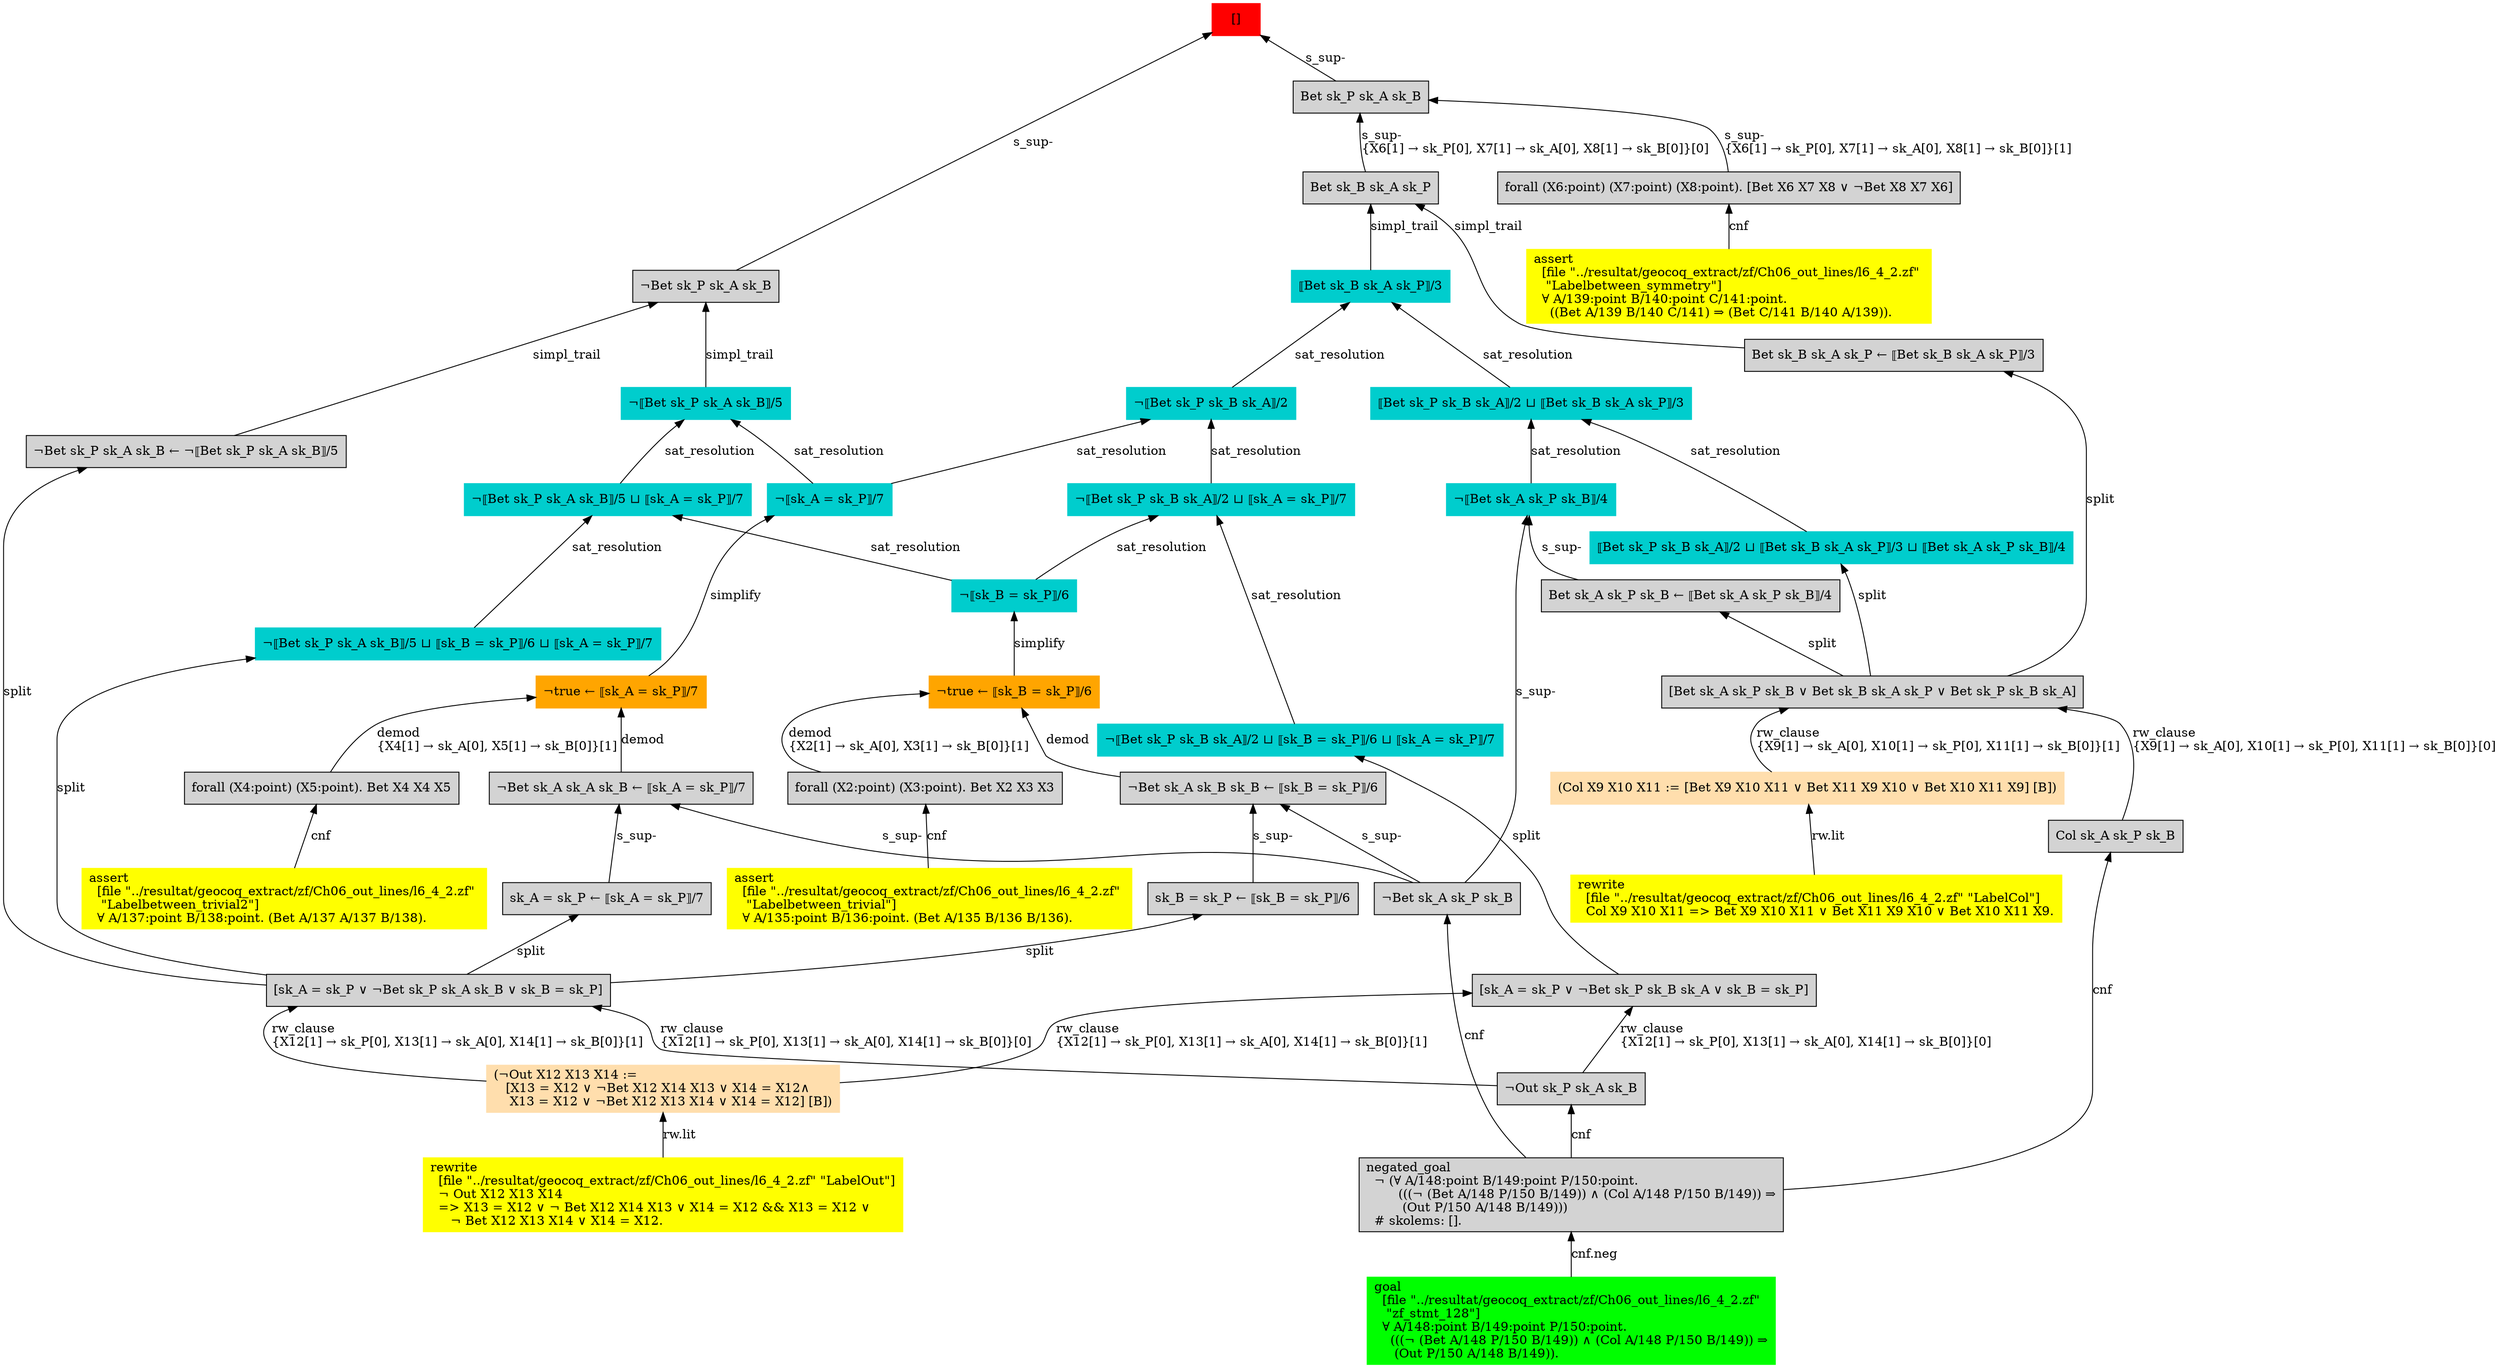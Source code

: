 digraph "unsat_graph" {
  vertex_0 [color=red, label="[]", shape=box, style=filled];
  vertex_0 -> vertex_1 [label="s_sup-\l", dir="back"];
  vertex_1 [shape=box, label="¬Bet sk_P sk_A sk_B\l", style=filled];
  vertex_1 -> vertex_2 [label="simpl_trail", dir="back"];
  vertex_2 [color=cyan3, shape=box, label="¬⟦Bet sk_P sk_A sk_B⟧/5\l", style=filled];
  vertex_2 -> vertex_3 [label="sat_resolution", dir="back"];
  vertex_3 [color=cyan3, shape=box, label="¬⟦sk_A = sk_P⟧/7\l", style=filled];
  vertex_3 -> vertex_4 [label="simplify", dir="back"];
  vertex_4 [color=orange, shape=box, label="¬true ← ⟦sk_A = sk_P⟧/7\l", style=filled];
  vertex_4 -> vertex_5 [label="demod\l\{X4[1] → sk_A[0], X5[1] → sk_B[0]\}[1]\l", dir="back"];
  vertex_5 [shape=box, label="forall (X4:point) (X5:point). Bet X4 X4 X5\l", style=filled];
  vertex_5 -> vertex_6 [label="cnf", dir="back"];
  vertex_6 [color=yellow, shape=box, label="assert\l  [file \"../resultat/geocoq_extract/zf/Ch06_out_lines/l6_4_2.zf\" \l   \"Labelbetween_trivial2\"]\l  ∀ A/137:point B/138:point. (Bet A/137 A/137 B/138).\l", style=filled];
  vertex_4 -> vertex_7 [label="demod", dir="back"];
  vertex_7 [shape=box, label="¬Bet sk_A sk_A sk_B ← ⟦sk_A = sk_P⟧/7\l", style=filled];
  vertex_7 -> vertex_8 [label="s_sup-\l", dir="back"];
  vertex_8 [shape=box, label="¬Bet sk_A sk_P sk_B\l", style=filled];
  vertex_8 -> vertex_9 [label="cnf", dir="back"];
  vertex_9 [shape=box, label="negated_goal\l  ¬ (∀ A/148:point B/149:point P/150:point.\l        (((¬ (Bet A/148 P/150 B/149)) ∧ (Col A/148 P/150 B/149)) ⇒\l         (Out P/150 A/148 B/149)))\l  # skolems: [].\l", style=filled];
  vertex_9 -> vertex_10 [label="cnf.neg", dir="back"];
  vertex_10 [color=green, shape=box, label="goal\l  [file \"../resultat/geocoq_extract/zf/Ch06_out_lines/l6_4_2.zf\" \l   \"zf_stmt_128\"]\l  ∀ A/148:point B/149:point P/150:point.\l    (((¬ (Bet A/148 P/150 B/149)) ∧ (Col A/148 P/150 B/149)) ⇒\l     (Out P/150 A/148 B/149)).\l", style=filled];
  vertex_7 -> vertex_11 [label="s_sup-\l", dir="back"];
  vertex_11 [shape=box, label="sk_A = sk_P ← ⟦sk_A = sk_P⟧/7\l", style=filled];
  vertex_11 -> vertex_12 [label="split", dir="back"];
  vertex_12 [shape=box, label="[sk_A = sk_P ∨ ¬Bet sk_P sk_A sk_B ∨ sk_B = sk_P]\l", style=filled];
  vertex_12 -> vertex_13 [label="rw_clause\l\{X12[1] → sk_P[0], X13[1] → sk_A[0], X14[1] → sk_B[0]\}[1]\l", dir="back"];
  vertex_13 [color=navajowhite, shape=box, label="(¬Out X12 X13 X14 :=\l   [X13 = X12 ∨ ¬Bet X12 X14 X13 ∨ X14 = X12∧\l    X13 = X12 ∨ ¬Bet X12 X13 X14 ∨ X14 = X12] [B])\l", style=filled];
  vertex_13 -> vertex_14 [label="rw.lit", dir="back"];
  vertex_14 [color=yellow, shape=box, label="rewrite\l  [file \"../resultat/geocoq_extract/zf/Ch06_out_lines/l6_4_2.zf\" \"LabelOut\"]\l  ¬ Out X12 X13 X14\l  =\> X13 = X12 ∨ ¬ Bet X12 X14 X13 ∨ X14 = X12 && X13 = X12 ∨ \l     ¬ Bet X12 X13 X14 ∨ X14 = X12.\l", style=filled];
  vertex_12 -> vertex_15 [label="rw_clause\l\{X12[1] → sk_P[0], X13[1] → sk_A[0], X14[1] → sk_B[0]\}[0]\l", dir="back"];
  vertex_15 [shape=box, label="¬Out sk_P sk_A sk_B\l", style=filled];
  vertex_15 -> vertex_9 [label="cnf", dir="back"];
  vertex_2 -> vertex_16 [label="sat_resolution", dir="back"];
  vertex_16 [color=cyan3, shape=box, label="¬⟦Bet sk_P sk_A sk_B⟧/5 ⊔ ⟦sk_A = sk_P⟧/7\l", style=filled];
  vertex_16 -> vertex_17 [label="sat_resolution", dir="back"];
  vertex_17 [color=cyan3, shape=box, label="¬⟦sk_B = sk_P⟧/6\l", style=filled];
  vertex_17 -> vertex_18 [label="simplify", dir="back"];
  vertex_18 [color=orange, shape=box, label="¬true ← ⟦sk_B = sk_P⟧/6\l", style=filled];
  vertex_18 -> vertex_19 [label="demod\l\{X2[1] → sk_A[0], X3[1] → sk_B[0]\}[1]\l", dir="back"];
  vertex_19 [shape=box, label="forall (X2:point) (X3:point). Bet X2 X3 X3\l", style=filled];
  vertex_19 -> vertex_20 [label="cnf", dir="back"];
  vertex_20 [color=yellow, shape=box, label="assert\l  [file \"../resultat/geocoq_extract/zf/Ch06_out_lines/l6_4_2.zf\" \l   \"Labelbetween_trivial\"]\l  ∀ A/135:point B/136:point. (Bet A/135 B/136 B/136).\l", style=filled];
  vertex_18 -> vertex_21 [label="demod", dir="back"];
  vertex_21 [shape=box, label="¬Bet sk_A sk_B sk_B ← ⟦sk_B = sk_P⟧/6\l", style=filled];
  vertex_21 -> vertex_8 [label="s_sup-\l", dir="back"];
  vertex_21 -> vertex_22 [label="s_sup-\l", dir="back"];
  vertex_22 [shape=box, label="sk_B = sk_P ← ⟦sk_B = sk_P⟧/6\l", style=filled];
  vertex_22 -> vertex_12 [label="split", dir="back"];
  vertex_16 -> vertex_23 [label="sat_resolution", dir="back"];
  vertex_23 [color=cyan3, shape=box, label="¬⟦Bet sk_P sk_A sk_B⟧/5 ⊔ ⟦sk_B = sk_P⟧/6 ⊔ ⟦sk_A = sk_P⟧/7\l", style=filled];
  vertex_23 -> vertex_12 [label="split", dir="back"];
  vertex_1 -> vertex_24 [label="simpl_trail", dir="back"];
  vertex_24 [shape=box, label="¬Bet sk_P sk_A sk_B ← ¬⟦Bet sk_P sk_A sk_B⟧/5\l", style=filled];
  vertex_24 -> vertex_12 [label="split", dir="back"];
  vertex_0 -> vertex_25 [label="s_sup-\l", dir="back"];
  vertex_25 [shape=box, label="Bet sk_P sk_A sk_B\l", style=filled];
  vertex_25 -> vertex_26 [label="s_sup-\l\{X6[1] → sk_P[0], X7[1] → sk_A[0], X8[1] → sk_B[0]\}[1]\l", dir="back"];
  vertex_26 [shape=box, label="forall (X6:point) (X7:point) (X8:point). [Bet X6 X7 X8 ∨ ¬Bet X8 X7 X6]\l", style=filled];
  vertex_26 -> vertex_27 [label="cnf", dir="back"];
  vertex_27 [color=yellow, shape=box, label="assert\l  [file \"../resultat/geocoq_extract/zf/Ch06_out_lines/l6_4_2.zf\" \l   \"Labelbetween_symmetry\"]\l  ∀ A/139:point B/140:point C/141:point.\l    ((Bet A/139 B/140 C/141) ⇒ (Bet C/141 B/140 A/139)).\l", style=filled];
  vertex_25 -> vertex_28 [label="s_sup-\l\{X6[1] → sk_P[0], X7[1] → sk_A[0], X8[1] → sk_B[0]\}[0]\l", dir="back"];
  vertex_28 [shape=box, label="Bet sk_B sk_A sk_P\l", style=filled];
  vertex_28 -> vertex_29 [label="simpl_trail", dir="back"];
  vertex_29 [color=cyan3, shape=box, label="⟦Bet sk_B sk_A sk_P⟧/3\l", style=filled];
  vertex_29 -> vertex_30 [label="sat_resolution", dir="back"];
  vertex_30 [color=cyan3, shape=box, label="¬⟦Bet sk_P sk_B sk_A⟧/2\l", style=filled];
  vertex_30 -> vertex_3 [label="sat_resolution", dir="back"];
  vertex_30 -> vertex_31 [label="sat_resolution", dir="back"];
  vertex_31 [color=cyan3, shape=box, label="¬⟦Bet sk_P sk_B sk_A⟧/2 ⊔ ⟦sk_A = sk_P⟧/7\l", style=filled];
  vertex_31 -> vertex_17 [label="sat_resolution", dir="back"];
  vertex_31 -> vertex_32 [label="sat_resolution", dir="back"];
  vertex_32 [color=cyan3, shape=box, label="¬⟦Bet sk_P sk_B sk_A⟧/2 ⊔ ⟦sk_B = sk_P⟧/6 ⊔ ⟦sk_A = sk_P⟧/7\l", style=filled];
  vertex_32 -> vertex_33 [label="split", dir="back"];
  vertex_33 [shape=box, label="[sk_A = sk_P ∨ ¬Bet sk_P sk_B sk_A ∨ sk_B = sk_P]\l", style=filled];
  vertex_33 -> vertex_13 [label="rw_clause\l\{X12[1] → sk_P[0], X13[1] → sk_A[0], X14[1] → sk_B[0]\}[1]\l", dir="back"];
  vertex_33 -> vertex_15 [label="rw_clause\l\{X12[1] → sk_P[0], X13[1] → sk_A[0], X14[1] → sk_B[0]\}[0]\l", dir="back"];
  vertex_29 -> vertex_34 [label="sat_resolution", dir="back"];
  vertex_34 [color=cyan3, shape=box, label="⟦Bet sk_P sk_B sk_A⟧/2 ⊔ ⟦Bet sk_B sk_A sk_P⟧/3\l", style=filled];
  vertex_34 -> vertex_35 [label="sat_resolution", dir="back"];
  vertex_35 [color=cyan3, shape=box, label="¬⟦Bet sk_A sk_P sk_B⟧/4\l", style=filled];
  vertex_35 -> vertex_8 [label="s_sup-\l", dir="back"];
  vertex_35 -> vertex_36 [label="s_sup-\l", dir="back"];
  vertex_36 [shape=box, label="Bet sk_A sk_P sk_B ← ⟦Bet sk_A sk_P sk_B⟧/4\l", style=filled];
  vertex_36 -> vertex_37 [label="split", dir="back"];
  vertex_37 [shape=box, label="[Bet sk_A sk_P sk_B ∨ Bet sk_B sk_A sk_P ∨ Bet sk_P sk_B sk_A]\l", style=filled];
  vertex_37 -> vertex_38 [label="rw_clause\l\{X9[1] → sk_A[0], X10[1] → sk_P[0], X11[1] → sk_B[0]\}[1]\l", dir="back"];
  vertex_38 [color=navajowhite, shape=box, label="(Col X9 X10 X11 := [Bet X9 X10 X11 ∨ Bet X11 X9 X10 ∨ Bet X10 X11 X9] [B])\l", style=filled];
  vertex_38 -> vertex_39 [label="rw.lit", dir="back"];
  vertex_39 [color=yellow, shape=box, label="rewrite\l  [file \"../resultat/geocoq_extract/zf/Ch06_out_lines/l6_4_2.zf\" \"LabelCol\"]\l  Col X9 X10 X11 =\> Bet X9 X10 X11 ∨ Bet X11 X9 X10 ∨ Bet X10 X11 X9.\l", style=filled];
  vertex_37 -> vertex_40 [label="rw_clause\l\{X9[1] → sk_A[0], X10[1] → sk_P[0], X11[1] → sk_B[0]\}[0]\l", dir="back"];
  vertex_40 [shape=box, label="Col sk_A sk_P sk_B\l", style=filled];
  vertex_40 -> vertex_9 [label="cnf", dir="back"];
  vertex_34 -> vertex_41 [label="sat_resolution", dir="back"];
  vertex_41 [color=cyan3, shape=box, label="⟦Bet sk_P sk_B sk_A⟧/2 ⊔ ⟦Bet sk_B sk_A sk_P⟧/3 ⊔ ⟦Bet sk_A sk_P sk_B⟧/4\l", style=filled];
  vertex_41 -> vertex_37 [label="split", dir="back"];
  vertex_28 -> vertex_42 [label="simpl_trail", dir="back"];
  vertex_42 [shape=box, label="Bet sk_B sk_A sk_P ← ⟦Bet sk_B sk_A sk_P⟧/3\l", style=filled];
  vertex_42 -> vertex_37 [label="split", dir="back"];
  }


